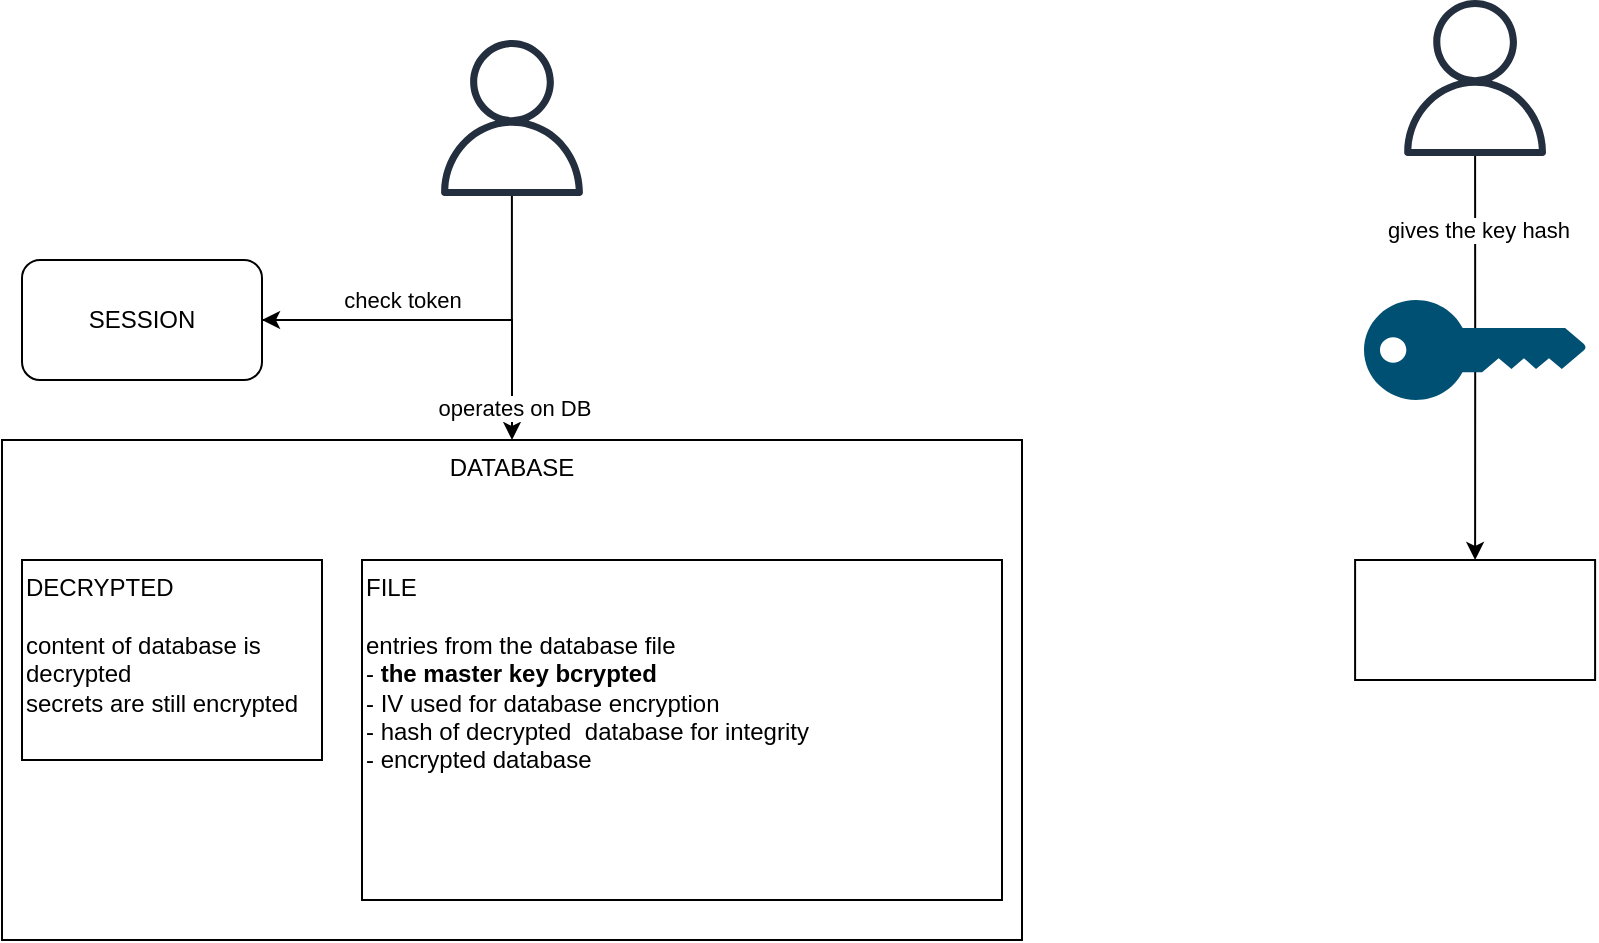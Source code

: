 <mxfile version="13.8.1" type="device"><diagram id="fgpDu7KWWiDT396Kk0Or" name="Page-1"><mxGraphModel dx="2062" dy="1122" grid="1" gridSize="10" guides="1" tooltips="1" connect="1" arrows="1" fold="1" page="1" pageScale="1" pageWidth="1100" pageHeight="850" math="0" shadow="0"><root><mxCell id="0"/><mxCell id="1" parent="0"/><mxCell id="jI9h_qzf2zjH-Z_yYgt2-7" style="edgeStyle=orthogonalEdgeStyle;rounded=0;orthogonalLoop=1;jettySize=auto;html=1;exitX=1;exitY=0.5;exitDx=0;exitDy=0;entryX=0.5;entryY=0;entryDx=0;entryDy=0;" edge="1" parent="1" source="jI9h_qzf2zjH-Z_yYgt2-2" target="jI9h_qzf2zjH-Z_yYgt2-1"><mxGeometry relative="1" as="geometry"/></mxCell><mxCell id="jI9h_qzf2zjH-Z_yYgt2-11" value="operates on DB" style="edgeLabel;html=1;align=center;verticalAlign=middle;resizable=0;points=[];" vertex="1" connectable="0" parent="jI9h_qzf2zjH-Z_yYgt2-7"><mxGeometry x="0.429" y="-37" relative="1" as="geometry"><mxPoint x="38" y="37" as="offset"/></mxGeometry></mxCell><mxCell id="jI9h_qzf2zjH-Z_yYgt2-9" style="edgeStyle=orthogonalEdgeStyle;rounded=0;orthogonalLoop=1;jettySize=auto;html=1;exitX=1;exitY=0.5;exitDx=0;exitDy=0;startArrow=classic;startFill=1;endArrow=none;endFill=0;" edge="1" parent="1" source="jI9h_qzf2zjH-Z_yYgt2-2" target="jI9h_qzf2zjH-Z_yYgt2-6"><mxGeometry relative="1" as="geometry"/></mxCell><mxCell id="jI9h_qzf2zjH-Z_yYgt2-10" value="check token" style="edgeLabel;html=1;align=center;verticalAlign=middle;resizable=0;points=[];" vertex="1" connectable="0" parent="jI9h_qzf2zjH-Z_yYgt2-9"><mxGeometry x="0.809" y="-1" relative="1" as="geometry"><mxPoint x="-56" y="34" as="offset"/></mxGeometry></mxCell><mxCell id="jI9h_qzf2zjH-Z_yYgt2-2" value="SESSION" style="rounded=1;whiteSpace=wrap;html=1;" vertex="1" parent="1"><mxGeometry x="50" y="150" width="120" height="60" as="geometry"/></mxCell><mxCell id="jI9h_qzf2zjH-Z_yYgt2-5" value="" style="group" vertex="1" connectable="0" parent="1"><mxGeometry x="40" y="240" width="510" height="250" as="geometry"/></mxCell><mxCell id="jI9h_qzf2zjH-Z_yYgt2-1" value="DATABASE" style="rounded=0;whiteSpace=wrap;html=1;verticalAlign=top;" vertex="1" parent="jI9h_qzf2zjH-Z_yYgt2-5"><mxGeometry width="510" height="250" as="geometry"/></mxCell><mxCell id="jI9h_qzf2zjH-Z_yYgt2-3" value="DECRYPTED&lt;br&gt;&lt;br&gt;content of database is decrypted&lt;br&gt;secrets are still encrypted" style="rounded=0;whiteSpace=wrap;html=1;align=left;verticalAlign=top;" vertex="1" parent="jI9h_qzf2zjH-Z_yYgt2-5"><mxGeometry x="10" y="60" width="150" height="100" as="geometry"/></mxCell><mxCell id="jI9h_qzf2zjH-Z_yYgt2-4" value="FILE&lt;br&gt;&lt;br&gt;entries from the database file&lt;br&gt;- &lt;b&gt;the master key bcrypted&lt;/b&gt;&lt;br&gt;- IV used for database encryption&lt;br&gt;- hash of decrypted&amp;nbsp;&amp;nbsp;database for integrity&lt;br&gt;- encrypted database" style="rounded=0;whiteSpace=wrap;html=1;align=left;verticalAlign=top;" vertex="1" parent="jI9h_qzf2zjH-Z_yYgt2-5"><mxGeometry x="180" y="60" width="320" height="170" as="geometry"/></mxCell><mxCell id="jI9h_qzf2zjH-Z_yYgt2-6" value="" style="outlineConnect=0;fontColor=#232F3E;gradientColor=none;fillColor=#232F3E;strokeColor=none;dashed=0;verticalLabelPosition=bottom;verticalAlign=top;align=center;html=1;fontSize=12;fontStyle=0;aspect=fixed;pointerEvents=1;shape=mxgraph.aws4.user;" vertex="1" parent="1"><mxGeometry x="256" y="40" width="78" height="78" as="geometry"/></mxCell><mxCell id="jI9h_qzf2zjH-Z_yYgt2-15" style="edgeStyle=orthogonalEdgeStyle;rounded=0;orthogonalLoop=1;jettySize=auto;html=1;exitX=0.5;exitY=0;exitDx=0;exitDy=0;startArrow=classic;startFill=1;endArrow=none;endFill=0;" edge="1" parent="1" source="jI9h_qzf2zjH-Z_yYgt2-13" target="jI9h_qzf2zjH-Z_yYgt2-14"><mxGeometry relative="1" as="geometry"/></mxCell><mxCell id="jI9h_qzf2zjH-Z_yYgt2-16" value="gives the key hash" style="edgeLabel;html=1;align=center;verticalAlign=middle;resizable=0;points=[];" vertex="1" connectable="0" parent="jI9h_qzf2zjH-Z_yYgt2-15"><mxGeometry x="0.633" y="-1" relative="1" as="geometry"><mxPoint as="offset"/></mxGeometry></mxCell><mxCell id="jI9h_qzf2zjH-Z_yYgt2-13" value="" style="rounded=0;whiteSpace=wrap;html=1;align=left;" vertex="1" parent="1"><mxGeometry x="716.55" y="300" width="120" height="60" as="geometry"/></mxCell><mxCell id="jI9h_qzf2zjH-Z_yYgt2-14" value="" style="outlineConnect=0;fontColor=#232F3E;gradientColor=none;fillColor=#232F3E;strokeColor=none;dashed=0;verticalLabelPosition=bottom;verticalAlign=top;align=center;html=1;fontSize=12;fontStyle=0;aspect=fixed;pointerEvents=1;shape=mxgraph.aws4.user;" vertex="1" parent="1"><mxGeometry x="737.55" y="20" width="78" height="78" as="geometry"/></mxCell><mxCell id="jI9h_qzf2zjH-Z_yYgt2-12" value="" style="points=[[0,0.5,0],[0.24,0,0],[0.5,0.28,0],[0.995,0.475,0],[0.5,0.72,0],[0.24,1,0]];verticalLabelPosition=bottom;html=1;verticalAlign=top;aspect=fixed;align=center;pointerEvents=1;shape=mxgraph.cisco19.key;fillColor=#005073;strokeColor=none;" vertex="1" parent="1"><mxGeometry x="721" y="170" width="111.11" height="50" as="geometry"/></mxCell></root></mxGraphModel></diagram></mxfile>
